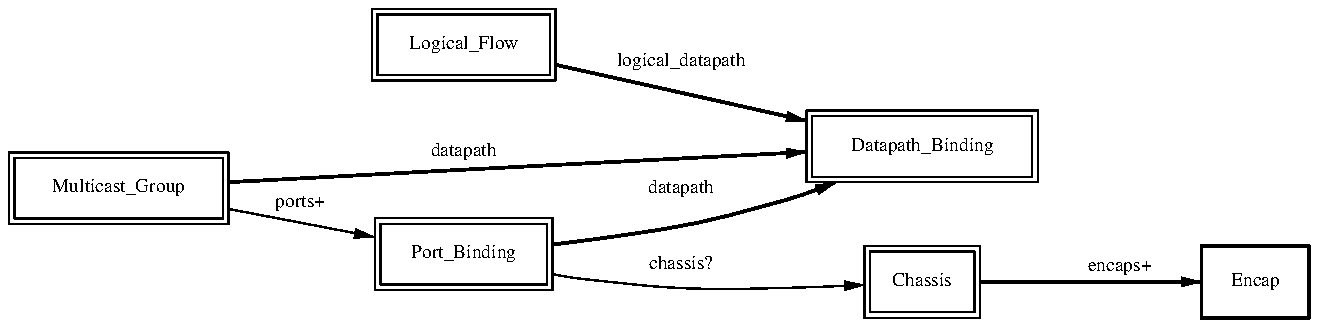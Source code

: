 .ps -3
.PS
linethick = 1;
linethick = 0.5;
box at 4.565933969,0.857328376 wid 1.156431469 height 0.358895 "Datapath_Binding"
box at 4.565933969,0.857328376 wid 1.10087591344444 height 0.303339444444444
linethick = 0.5;
box at 2.273025593,1.365810812 wid 0.917192062 height 0.358895 "Logical_Flow"
box at 2.273025593,1.365810812 wid 0.861636506444444 height 0.303339444444444
linethick = 0.5;
box at 0.5483126031,0.6480064562 wid 1.096639562 height 0.358895 "Multicast_Group"
box at 0.5483126031,0.6480064562 wid 1.04108400644444 height 0.303339444444444
linethick = 0.5;
box at 2.273025593,0.3190145876 wid 0.887260219 height 0.358895 "Port_Binding"
box at 2.273025593,0.3190145876 wid 0.831704663444444 height 0.303339444444444
linethick = 0.5;
box at 4.565933969,0.1794475 wid 0.5782229124 height 0.358895 "Chassis"
box at 4.565933969,0.1794475 wid 0.522667356844445 height 0.303339444444444
linethick = 1;
box at 6.230847874,0.1794475 wid 0.5383425 height 0.358895 "Encap"
linethick = 1;
spline -> from 2.732052298,1.265320212 to 2.732052298,1.265320212 to 3.091736867,1.184855953 to 3.598496607,1.071516912 to 3.986677439,0.984736101
"logical_datapath" at 3.359687874,1.281039813
linethick = 1;
spline -> from 1.099151827,0.6782756605 to 1.099151827,0.6782756605 to 1.158871955,0.6815487829 to 1.218735641,0.6848075495 to 1.276087062,0.6878796907 to 2.226943475,0.738893026 to 3.332986086,0.795454878 to 3.987108113,0.828616776
"datapath" at 2.273025593,0.832421063
linethick = 0.5;
spline -> from 1.097644468,0.5439125504 to 1.097644468,0.5439125504 to 1.332792472,0.4985410445 to 1.604763103,0.4460562397 to 1.82677555,0.4032041767
"ports+" at 1.455534562,0.5732342719
linethick = 1;
spline -> from 2.718701404,0.3658719188 to 2.718701404,0.3658719188 to 3.026633314,0.4048622716 to 3.447042917,0.4700447815 to 3.808306624,0.5682528093 to 3.915688008,0.5974596844 to 4.029027049,0.6366510184 to 4.134039726,0.6767252341
"datapath" at 3.359687874,0.6430178157
linethick = 0.5;
spline -> from 2.717050487,0.2178636208 to 2.717050487,0.2178636208 to 2.781795145,0.2061636438 to 2.847903604,0.1960571606 to 2.911069124,0.1894176031 to 3.388184137,0.1392369042 to 3.947486105,0.1506282315 to 4.275659693,0.1643810879
"chassis?" at 3.359687874,0.2641897874
linethick = 1;
spline -> from 4.85872051,0.1794475 to 4.85872051,0.1794475 to 5.168231558,0.1794475 to 5.660420161,0.1794475 to 5.960743497,0.1794475
"encaps+" at 5.552895219,0.2542196843
.ps +3
.PE
